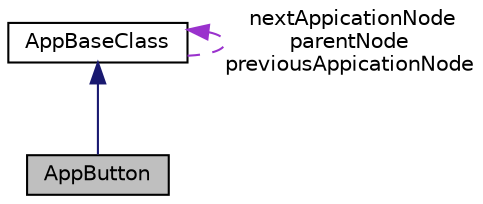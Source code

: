 digraph "AppButton"
{
 // LATEX_PDF_SIZE
  edge [fontname="Helvetica",fontsize="10",labelfontname="Helvetica",labelfontsize="10"];
  node [fontname="Helvetica",fontsize="10",shape=record];
  Node1 [label="AppButton",height=0.2,width=0.4,color="black", fillcolor="grey75", style="filled", fontcolor="black",tooltip=" "];
  Node2 -> Node1 [dir="back",color="midnightblue",fontsize="10",style="solid",fontname="Helvetica"];
  Node2 [label="AppBaseClass",height=0.2,width=0.4,color="black", fillcolor="white", style="filled",URL="$class_app_base_class.html",tooltip=" "];
  Node2 -> Node2 [dir="back",color="darkorchid3",fontsize="10",style="dashed",label=" nextAppicationNode\nparentNode\npreviousAppicationNode" ,fontname="Helvetica"];
}

